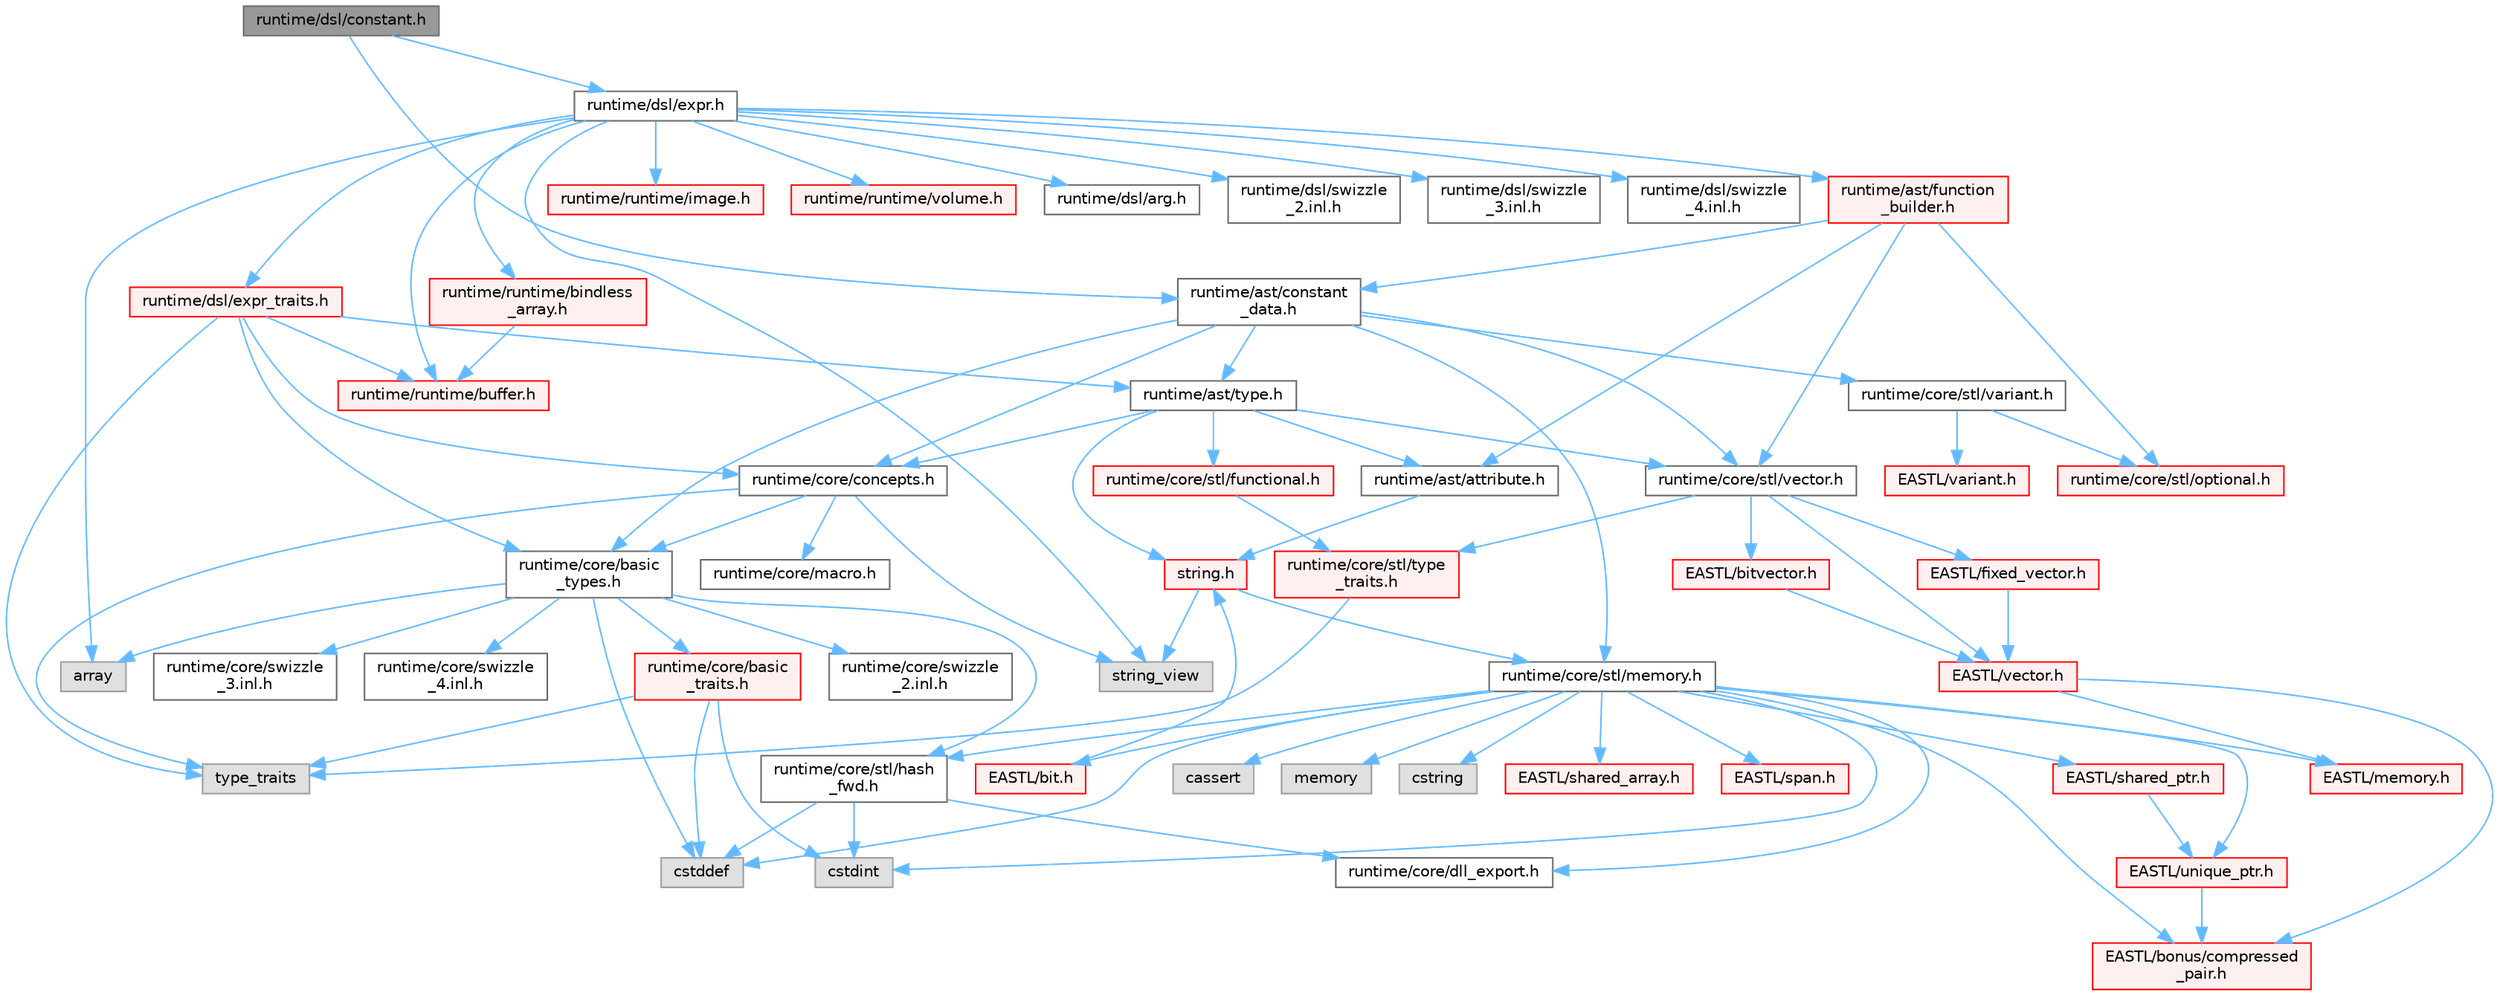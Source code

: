 digraph "runtime/dsl/constant.h"
{
 // LATEX_PDF_SIZE
  bgcolor="transparent";
  edge [fontname=Helvetica,fontsize=10,labelfontname=Helvetica,labelfontsize=10];
  node [fontname=Helvetica,fontsize=10,shape=box,height=0.2,width=0.4];
  Node1 [id="Node000001",label="runtime/dsl/constant.h",height=0.2,width=0.4,color="gray40", fillcolor="grey60", style="filled", fontcolor="black",tooltip=" "];
  Node1 -> Node2 [id="edge1_Node000001_Node000002",color="steelblue1",style="solid",tooltip=" "];
  Node2 [id="Node000002",label="runtime/ast/constant\l_data.h",height=0.2,width=0.4,color="grey40", fillcolor="white", style="filled",URL="$constant__data_8h.html",tooltip=" "];
  Node2 -> Node3 [id="edge2_Node000002_Node000003",color="steelblue1",style="solid",tooltip=" "];
  Node3 [id="Node000003",label="runtime/ast/type.h",height=0.2,width=0.4,color="grey40", fillcolor="white", style="filled",URL="$type_8h.html",tooltip=" "];
  Node3 -> Node4 [id="edge3_Node000003_Node000004",color="steelblue1",style="solid",tooltip=" "];
  Node4 [id="Node000004",label="runtime/core/stl/vector.h",height=0.2,width=0.4,color="grey40", fillcolor="white", style="filled",URL="$core_2stl_2vector_8h.html",tooltip=" "];
  Node4 -> Node5 [id="edge4_Node000004_Node000005",color="steelblue1",style="solid",tooltip=" "];
  Node5 [id="Node000005",label="EASTL/vector.h",height=0.2,width=0.4,color="red", fillcolor="#FFF0F0", style="filled",URL="$_e_a_s_t_l_2include_2_e_a_s_t_l_2vector_8h.html",tooltip=" "];
  Node5 -> Node61 [id="edge5_Node000005_Node000061",color="steelblue1",style="solid",tooltip=" "];
  Node61 [id="Node000061",label="EASTL/bonus/compressed\l_pair.h",height=0.2,width=0.4,color="red", fillcolor="#FFF0F0", style="filled",URL="$compressed__pair_8h.html",tooltip=" "];
  Node5 -> Node41 [id="edge6_Node000005_Node000041",color="steelblue1",style="solid",tooltip=" "];
  Node41 [id="Node000041",label="EASTL/memory.h",height=0.2,width=0.4,color="red", fillcolor="#FFF0F0", style="filled",URL="$_e_a_s_t_l_2include_2_e_a_s_t_l_2memory_8h.html",tooltip=" "];
  Node4 -> Node155 [id="edge7_Node000004_Node000155",color="steelblue1",style="solid",tooltip=" "];
  Node155 [id="Node000155",label="EASTL/fixed_vector.h",height=0.2,width=0.4,color="red", fillcolor="#FFF0F0", style="filled",URL="$fixed__vector_8h.html",tooltip=" "];
  Node155 -> Node5 [id="edge8_Node000155_Node000005",color="steelblue1",style="solid",tooltip=" "];
  Node4 -> Node157 [id="edge9_Node000004_Node000157",color="steelblue1",style="solid",tooltip=" "];
  Node157 [id="Node000157",label="EASTL/bitvector.h",height=0.2,width=0.4,color="red", fillcolor="#FFF0F0", style="filled",URL="$bitvector_8h.html",tooltip=" "];
  Node157 -> Node5 [id="edge10_Node000157_Node000005",color="steelblue1",style="solid",tooltip=" "];
  Node4 -> Node159 [id="edge11_Node000004_Node000159",color="steelblue1",style="solid",tooltip=" "];
  Node159 [id="Node000159",label="runtime/core/stl/type\l_traits.h",height=0.2,width=0.4,color="red", fillcolor="#FFF0F0", style="filled",URL="$core_2stl_2type__traits_8h.html",tooltip=" "];
  Node159 -> Node59 [id="edge12_Node000159_Node000059",color="steelblue1",style="solid",tooltip=" "];
  Node59 [id="Node000059",label="type_traits",height=0.2,width=0.4,color="grey60", fillcolor="#E0E0E0", style="filled",tooltip=" "];
  Node3 -> Node30 [id="edge13_Node000003_Node000030",color="steelblue1",style="solid",tooltip=" "];
  Node30 [id="Node000030",label="string.h",height=0.2,width=0.4,color="red", fillcolor="#FFF0F0", style="filled",URL="$string_8h.html",tooltip=" "];
  Node30 -> Node32 [id="edge14_Node000030_Node000032",color="steelblue1",style="solid",tooltip=" "];
  Node32 [id="Node000032",label="string_view",height=0.2,width=0.4,color="grey60", fillcolor="#E0E0E0", style="filled",tooltip=" "];
  Node30 -> Node33 [id="edge15_Node000030_Node000033",color="steelblue1",style="solid",tooltip=" "];
  Node33 [id="Node000033",label="runtime/core/stl/memory.h",height=0.2,width=0.4,color="grey40", fillcolor="white", style="filled",URL="$core_2stl_2memory_8h.html",tooltip=" "];
  Node33 -> Node34 [id="edge16_Node000033_Node000034",color="steelblue1",style="solid",tooltip=" "];
  Node34 [id="Node000034",label="cstddef",height=0.2,width=0.4,color="grey60", fillcolor="#E0E0E0", style="filled",tooltip=" "];
  Node33 -> Node35 [id="edge17_Node000033_Node000035",color="steelblue1",style="solid",tooltip=" "];
  Node35 [id="Node000035",label="cstdint",height=0.2,width=0.4,color="grey60", fillcolor="#E0E0E0", style="filled",tooltip=" "];
  Node33 -> Node36 [id="edge18_Node000033_Node000036",color="steelblue1",style="solid",tooltip=" "];
  Node36 [id="Node000036",label="cassert",height=0.2,width=0.4,color="grey60", fillcolor="#E0E0E0", style="filled",tooltip=" "];
  Node33 -> Node37 [id="edge19_Node000033_Node000037",color="steelblue1",style="solid",tooltip=" "];
  Node37 [id="Node000037",label="memory",height=0.2,width=0.4,color="grey60", fillcolor="#E0E0E0", style="filled",tooltip=" "];
  Node33 -> Node38 [id="edge20_Node000033_Node000038",color="steelblue1",style="solid",tooltip=" "];
  Node38 [id="Node000038",label="cstring",height=0.2,width=0.4,color="grey60", fillcolor="#E0E0E0", style="filled",tooltip=" "];
  Node33 -> Node39 [id="edge21_Node000033_Node000039",color="steelblue1",style="solid",tooltip=" "];
  Node39 [id="Node000039",label="EASTL/bit.h",height=0.2,width=0.4,color="red", fillcolor="#FFF0F0", style="filled",URL="$bit_8h.html",tooltip=" "];
  Node39 -> Node30 [id="edge22_Node000039_Node000030",color="steelblue1",style="solid",tooltip=" "];
  Node33 -> Node41 [id="edge23_Node000033_Node000041",color="steelblue1",style="solid",tooltip=" "];
  Node33 -> Node57 [id="edge24_Node000033_Node000057",color="steelblue1",style="solid",tooltip=" "];
  Node57 [id="Node000057",label="EASTL/shared_array.h",height=0.2,width=0.4,color="red", fillcolor="#FFF0F0", style="filled",URL="$shared__array_8h.html",tooltip=" "];
  Node33 -> Node60 [id="edge25_Node000033_Node000060",color="steelblue1",style="solid",tooltip=" "];
  Node60 [id="Node000060",label="EASTL/unique_ptr.h",height=0.2,width=0.4,color="red", fillcolor="#FFF0F0", style="filled",URL="$unique__ptr_8h.html",tooltip=" "];
  Node60 -> Node61 [id="edge26_Node000060_Node000061",color="steelblue1",style="solid",tooltip=" "];
  Node33 -> Node68 [id="edge27_Node000033_Node000068",color="steelblue1",style="solid",tooltip=" "];
  Node68 [id="Node000068",label="EASTL/shared_ptr.h",height=0.2,width=0.4,color="red", fillcolor="#FFF0F0", style="filled",URL="$shared__ptr_8h.html",tooltip=" "];
  Node68 -> Node60 [id="edge28_Node000068_Node000060",color="steelblue1",style="solid",tooltip=" "];
  Node33 -> Node148 [id="edge29_Node000033_Node000148",color="steelblue1",style="solid",tooltip=" "];
  Node148 [id="Node000148",label="EASTL/span.h",height=0.2,width=0.4,color="red", fillcolor="#FFF0F0", style="filled",URL="$span_8h.html",tooltip=" "];
  Node33 -> Node61 [id="edge30_Node000033_Node000061",color="steelblue1",style="solid",tooltip=" "];
  Node33 -> Node151 [id="edge31_Node000033_Node000151",color="steelblue1",style="solid",tooltip=" "];
  Node151 [id="Node000151",label="runtime/core/dll_export.h",height=0.2,width=0.4,color="grey40", fillcolor="white", style="filled",URL="$dll__export_8h.html",tooltip=" "];
  Node33 -> Node152 [id="edge32_Node000033_Node000152",color="steelblue1",style="solid",tooltip=" "];
  Node152 [id="Node000152",label="runtime/core/stl/hash\l_fwd.h",height=0.2,width=0.4,color="grey40", fillcolor="white", style="filled",URL="$hash__fwd_8h.html",tooltip=" "];
  Node152 -> Node34 [id="edge33_Node000152_Node000034",color="steelblue1",style="solid",tooltip=" "];
  Node152 -> Node35 [id="edge34_Node000152_Node000035",color="steelblue1",style="solid",tooltip=" "];
  Node152 -> Node151 [id="edge35_Node000152_Node000151",color="steelblue1",style="solid",tooltip=" "];
  Node3 -> Node160 [id="edge36_Node000003_Node000160",color="steelblue1",style="solid",tooltip=" "];
  Node160 [id="Node000160",label="runtime/core/stl/functional.h",height=0.2,width=0.4,color="red", fillcolor="#FFF0F0", style="filled",URL="$core_2stl_2functional_8h.html",tooltip=" "];
  Node160 -> Node159 [id="edge37_Node000160_Node000159",color="steelblue1",style="solid",tooltip=" "];
  Node3 -> Node163 [id="edge38_Node000003_Node000163",color="steelblue1",style="solid",tooltip=" "];
  Node163 [id="Node000163",label="runtime/core/concepts.h",height=0.2,width=0.4,color="grey40", fillcolor="white", style="filled",URL="$concepts_8h.html",tooltip=" "];
  Node163 -> Node59 [id="edge39_Node000163_Node000059",color="steelblue1",style="solid",tooltip=" "];
  Node163 -> Node32 [id="edge40_Node000163_Node000032",color="steelblue1",style="solid",tooltip=" "];
  Node163 -> Node164 [id="edge41_Node000163_Node000164",color="steelblue1",style="solid",tooltip=" "];
  Node164 [id="Node000164",label="runtime/core/macro.h",height=0.2,width=0.4,color="grey40", fillcolor="white", style="filled",URL="$macro_8h.html",tooltip=" "];
  Node163 -> Node165 [id="edge42_Node000163_Node000165",color="steelblue1",style="solid",tooltip=" "];
  Node165 [id="Node000165",label="runtime/core/basic\l_types.h",height=0.2,width=0.4,color="grey40", fillcolor="white", style="filled",URL="$basic__types_8h.html",tooltip=" "];
  Node165 -> Node34 [id="edge43_Node000165_Node000034",color="steelblue1",style="solid",tooltip=" "];
  Node165 -> Node150 [id="edge44_Node000165_Node000150",color="steelblue1",style="solid",tooltip=" "];
  Node150 [id="Node000150",label="array",height=0.2,width=0.4,color="grey60", fillcolor="#E0E0E0", style="filled",tooltip=" "];
  Node165 -> Node152 [id="edge45_Node000165_Node000152",color="steelblue1",style="solid",tooltip=" "];
  Node165 -> Node166 [id="edge46_Node000165_Node000166",color="steelblue1",style="solid",tooltip=" "];
  Node166 [id="Node000166",label="runtime/core/basic\l_traits.h",height=0.2,width=0.4,color="red", fillcolor="#FFF0F0", style="filled",URL="$basic__traits_8h.html",tooltip=" "];
  Node166 -> Node35 [id="edge47_Node000166_Node000035",color="steelblue1",style="solid",tooltip=" "];
  Node166 -> Node34 [id="edge48_Node000166_Node000034",color="steelblue1",style="solid",tooltip=" "];
  Node166 -> Node59 [id="edge49_Node000166_Node000059",color="steelblue1",style="solid",tooltip=" "];
  Node165 -> Node176 [id="edge50_Node000165_Node000176",color="steelblue1",style="solid",tooltip=" "];
  Node176 [id="Node000176",label="runtime/core/swizzle\l_2.inl.h",height=0.2,width=0.4,color="grey40", fillcolor="white", style="filled",URL="$core_2swizzle__2_8inl_8h.html",tooltip=" "];
  Node165 -> Node177 [id="edge51_Node000165_Node000177",color="steelblue1",style="solid",tooltip=" "];
  Node177 [id="Node000177",label="runtime/core/swizzle\l_3.inl.h",height=0.2,width=0.4,color="grey40", fillcolor="white", style="filled",URL="$core_2swizzle__3_8inl_8h.html",tooltip=" "];
  Node165 -> Node178 [id="edge52_Node000165_Node000178",color="steelblue1",style="solid",tooltip=" "];
  Node178 [id="Node000178",label="runtime/core/swizzle\l_4.inl.h",height=0.2,width=0.4,color="grey40", fillcolor="white", style="filled",URL="$core_2swizzle__4_8inl_8h.html",tooltip=" "];
  Node3 -> Node179 [id="edge53_Node000003_Node000179",color="steelblue1",style="solid",tooltip=" "];
  Node179 [id="Node000179",label="runtime/ast/attribute.h",height=0.2,width=0.4,color="grey40", fillcolor="white", style="filled",URL="$attribute_8h.html",tooltip=" "];
  Node179 -> Node30 [id="edge54_Node000179_Node000030",color="steelblue1",style="solid",tooltip=" "];
  Node2 -> Node180 [id="edge55_Node000002_Node000180",color="steelblue1",style="solid",tooltip=" "];
  Node180 [id="Node000180",label="runtime/core/stl/variant.h",height=0.2,width=0.4,color="grey40", fillcolor="white", style="filled",URL="$core_2stl_2variant_8h.html",tooltip=" "];
  Node180 -> Node181 [id="edge56_Node000180_Node000181",color="steelblue1",style="solid",tooltip=" "];
  Node181 [id="Node000181",label="runtime/core/stl/optional.h",height=0.2,width=0.4,color="red", fillcolor="#FFF0F0", style="filled",URL="$core_2stl_2optional_8h.html",tooltip=" "];
  Node180 -> Node183 [id="edge57_Node000180_Node000183",color="steelblue1",style="solid",tooltip=" "];
  Node183 [id="Node000183",label="EASTL/variant.h",height=0.2,width=0.4,color="red", fillcolor="#FFF0F0", style="filled",URL="$_e_a_s_t_l_2include_2_e_a_s_t_l_2variant_8h.html",tooltip=" "];
  Node2 -> Node4 [id="edge58_Node000002_Node000004",color="steelblue1",style="solid",tooltip=" "];
  Node2 -> Node33 [id="edge59_Node000002_Node000033",color="steelblue1",style="solid",tooltip=" "];
  Node2 -> Node165 [id="edge60_Node000002_Node000165",color="steelblue1",style="solid",tooltip=" "];
  Node2 -> Node163 [id="edge61_Node000002_Node000163",color="steelblue1",style="solid",tooltip=" "];
  Node1 -> Node186 [id="edge62_Node000001_Node000186",color="steelblue1",style="solid",tooltip=" "];
  Node186 [id="Node000186",label="runtime/dsl/expr.h",height=0.2,width=0.4,color="grey40", fillcolor="white", style="filled",URL="$expr_8h.html",tooltip=" "];
  Node186 -> Node150 [id="edge63_Node000186_Node000150",color="steelblue1",style="solid",tooltip=" "];
  Node186 -> Node32 [id="edge64_Node000186_Node000032",color="steelblue1",style="solid",tooltip=" "];
  Node186 -> Node187 [id="edge65_Node000186_Node000187",color="steelblue1",style="solid",tooltip=" "];
  Node187 [id="Node000187",label="runtime/runtime/image.h",height=0.2,width=0.4,color="red", fillcolor="#FFF0F0", style="filled",URL="$image_8h.html",tooltip=" "];
  Node186 -> Node217 [id="edge66_Node000186_Node000217",color="steelblue1",style="solid",tooltip=" "];
  Node217 [id="Node000217",label="runtime/runtime/volume.h",height=0.2,width=0.4,color="red", fillcolor="#FFF0F0", style="filled",URL="$volume_8h.html",tooltip=" "];
  Node186 -> Node218 [id="edge67_Node000186_Node000218",color="steelblue1",style="solid",tooltip=" "];
  Node218 [id="Node000218",label="runtime/runtime/buffer.h",height=0.2,width=0.4,color="red", fillcolor="#FFF0F0", style="filled",URL="$buffer_8h.html",tooltip=" "];
  Node186 -> Node219 [id="edge68_Node000186_Node000219",color="steelblue1",style="solid",tooltip=" "];
  Node219 [id="Node000219",label="runtime/runtime/bindless\l_array.h",height=0.2,width=0.4,color="red", fillcolor="#FFF0F0", style="filled",URL="$bindless__array_8h.html",tooltip=" "];
  Node219 -> Node218 [id="edge69_Node000219_Node000218",color="steelblue1",style="solid",tooltip=" "];
  Node186 -> Node230 [id="edge70_Node000186_Node000230",color="steelblue1",style="solid",tooltip=" "];
  Node230 [id="Node000230",label="runtime/ast/function\l_builder.h",height=0.2,width=0.4,color="red", fillcolor="#FFF0F0", style="filled",URL="$function__builder_8h.html",tooltip=" "];
  Node230 -> Node4 [id="edge71_Node000230_Node000004",color="steelblue1",style="solid",tooltip=" "];
  Node230 -> Node179 [id="edge72_Node000230_Node000179",color="steelblue1",style="solid",tooltip=" "];
  Node230 -> Node2 [id="edge73_Node000230_Node000002",color="steelblue1",style="solid",tooltip=" "];
  Node230 -> Node181 [id="edge74_Node000230_Node000181",color="steelblue1",style="solid",tooltip=" "];
  Node186 -> Node235 [id="edge75_Node000186_Node000235",color="steelblue1",style="solid",tooltip=" "];
  Node235 [id="Node000235",label="runtime/dsl/expr_traits.h",height=0.2,width=0.4,color="red", fillcolor="#FFF0F0", style="filled",URL="$expr__traits_8h.html",tooltip=" "];
  Node235 -> Node59 [id="edge76_Node000235_Node000059",color="steelblue1",style="solid",tooltip=" "];
  Node235 -> Node165 [id="edge77_Node000235_Node000165",color="steelblue1",style="solid",tooltip=" "];
  Node235 -> Node163 [id="edge78_Node000235_Node000163",color="steelblue1",style="solid",tooltip=" "];
  Node235 -> Node3 [id="edge79_Node000235_Node000003",color="steelblue1",style="solid",tooltip=" "];
  Node235 -> Node218 [id="edge80_Node000235_Node000218",color="steelblue1",style="solid",tooltip=" "];
  Node186 -> Node237 [id="edge81_Node000186_Node000237",color="steelblue1",style="solid",tooltip=" "];
  Node237 [id="Node000237",label="runtime/dsl/arg.h",height=0.2,width=0.4,color="grey40", fillcolor="white", style="filled",URL="$arg_8h.html",tooltip=" "];
  Node186 -> Node238 [id="edge82_Node000186_Node000238",color="steelblue1",style="solid",tooltip=" "];
  Node238 [id="Node000238",label="runtime/dsl/swizzle\l_2.inl.h",height=0.2,width=0.4,color="grey40", fillcolor="white", style="filled",URL="$dsl_2swizzle__2_8inl_8h.html",tooltip=" "];
  Node186 -> Node239 [id="edge83_Node000186_Node000239",color="steelblue1",style="solid",tooltip=" "];
  Node239 [id="Node000239",label="runtime/dsl/swizzle\l_3.inl.h",height=0.2,width=0.4,color="grey40", fillcolor="white", style="filled",URL="$dsl_2swizzle__3_8inl_8h.html",tooltip=" "];
  Node186 -> Node240 [id="edge84_Node000186_Node000240",color="steelblue1",style="solid",tooltip=" "];
  Node240 [id="Node000240",label="runtime/dsl/swizzle\l_4.inl.h",height=0.2,width=0.4,color="grey40", fillcolor="white", style="filled",URL="$dsl_2swizzle__4_8inl_8h.html",tooltip=" "];
}
